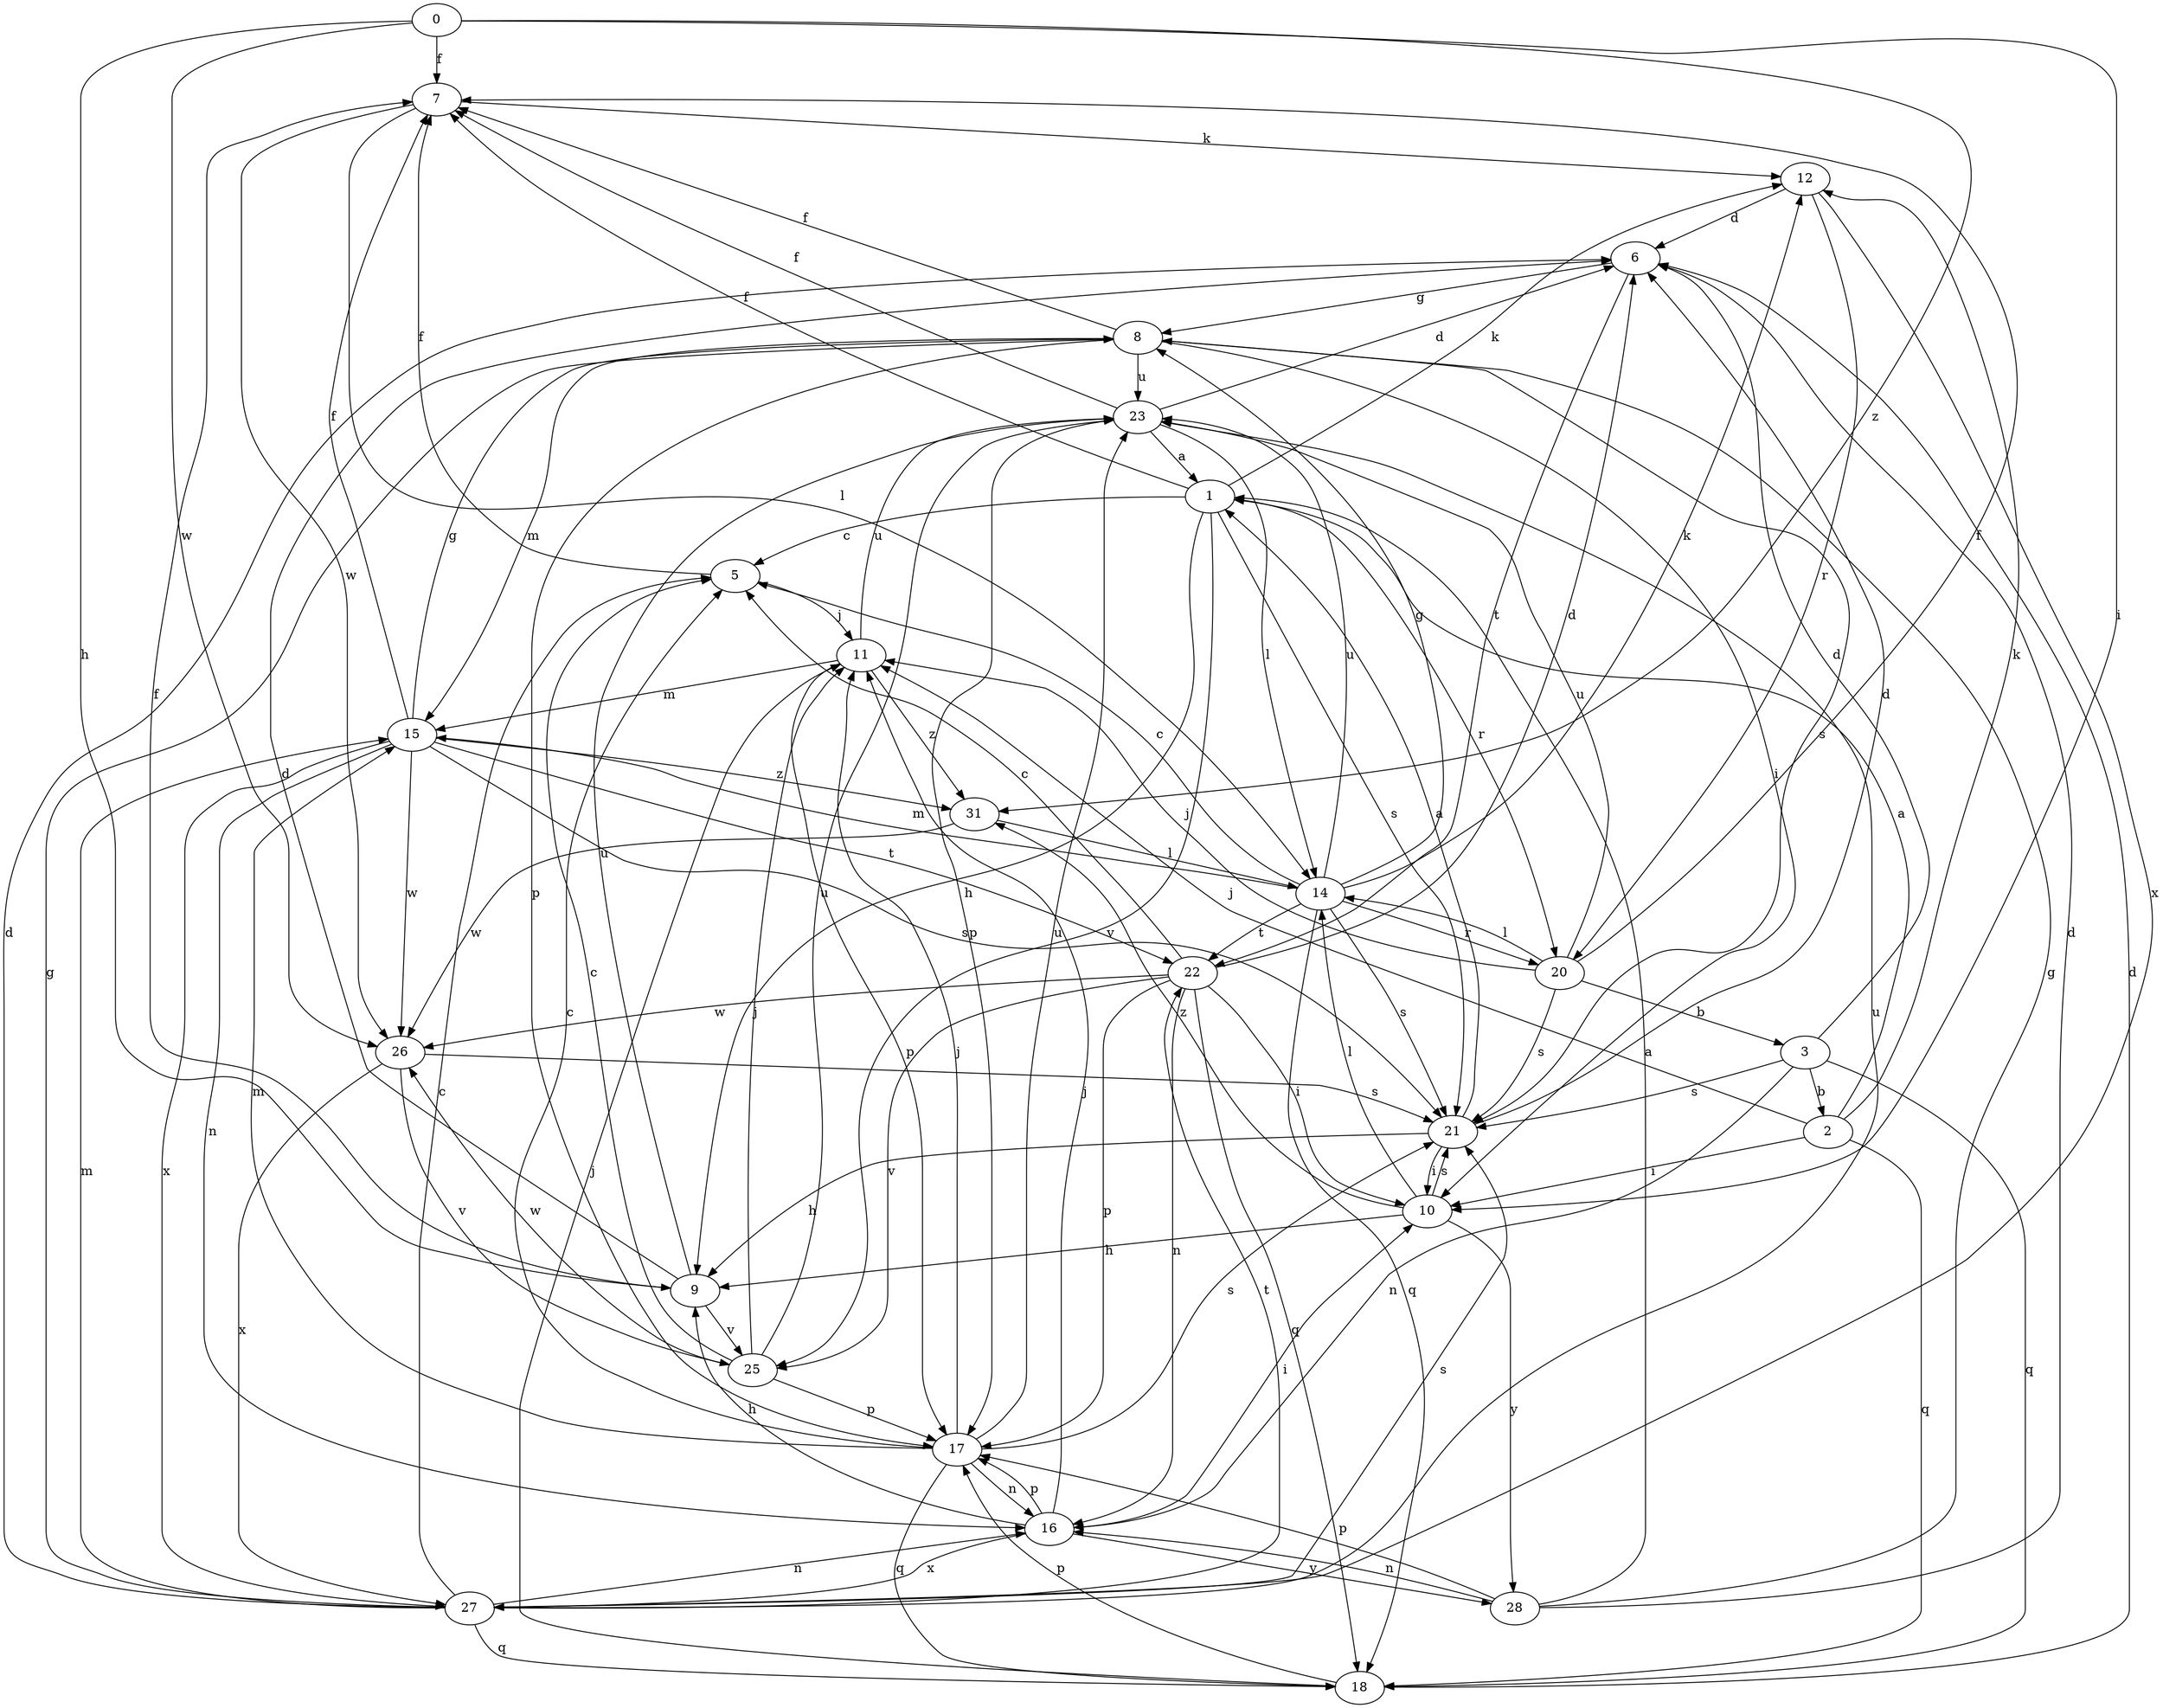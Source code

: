 strict digraph  {
0;
1;
2;
3;
5;
6;
7;
8;
9;
10;
11;
12;
14;
15;
16;
17;
18;
20;
21;
22;
23;
25;
26;
27;
28;
31;
0 -> 7  [label=f];
0 -> 9  [label=h];
0 -> 10  [label=i];
0 -> 26  [label=w];
0 -> 31  [label=z];
1 -> 5  [label=c];
1 -> 7  [label=f];
1 -> 9  [label=h];
1 -> 12  [label=k];
1 -> 20  [label=r];
1 -> 21  [label=s];
1 -> 25  [label=v];
2 -> 1  [label=a];
2 -> 10  [label=i];
2 -> 11  [label=j];
2 -> 12  [label=k];
2 -> 18  [label=q];
3 -> 2  [label=b];
3 -> 6  [label=d];
3 -> 16  [label=n];
3 -> 18  [label=q];
3 -> 21  [label=s];
5 -> 7  [label=f];
5 -> 11  [label=j];
6 -> 8  [label=g];
6 -> 22  [label=t];
7 -> 12  [label=k];
7 -> 14  [label=l];
7 -> 26  [label=w];
8 -> 7  [label=f];
8 -> 10  [label=i];
8 -> 15  [label=m];
8 -> 17  [label=p];
8 -> 21  [label=s];
8 -> 23  [label=u];
9 -> 6  [label=d];
9 -> 7  [label=f];
9 -> 23  [label=u];
9 -> 25  [label=v];
10 -> 9  [label=h];
10 -> 14  [label=l];
10 -> 21  [label=s];
10 -> 28  [label=y];
10 -> 31  [label=z];
11 -> 15  [label=m];
11 -> 17  [label=p];
11 -> 23  [label=u];
11 -> 31  [label=z];
12 -> 6  [label=d];
12 -> 20  [label=r];
12 -> 27  [label=x];
14 -> 5  [label=c];
14 -> 8  [label=g];
14 -> 12  [label=k];
14 -> 15  [label=m];
14 -> 18  [label=q];
14 -> 20  [label=r];
14 -> 21  [label=s];
14 -> 22  [label=t];
14 -> 23  [label=u];
15 -> 7  [label=f];
15 -> 8  [label=g];
15 -> 16  [label=n];
15 -> 21  [label=s];
15 -> 22  [label=t];
15 -> 26  [label=w];
15 -> 27  [label=x];
15 -> 31  [label=z];
16 -> 9  [label=h];
16 -> 10  [label=i];
16 -> 11  [label=j];
16 -> 17  [label=p];
16 -> 27  [label=x];
16 -> 28  [label=y];
17 -> 5  [label=c];
17 -> 11  [label=j];
17 -> 15  [label=m];
17 -> 16  [label=n];
17 -> 18  [label=q];
17 -> 21  [label=s];
17 -> 23  [label=u];
18 -> 6  [label=d];
18 -> 11  [label=j];
18 -> 17  [label=p];
20 -> 3  [label=b];
20 -> 7  [label=f];
20 -> 11  [label=j];
20 -> 14  [label=l];
20 -> 21  [label=s];
20 -> 23  [label=u];
21 -> 1  [label=a];
21 -> 6  [label=d];
21 -> 9  [label=h];
21 -> 10  [label=i];
22 -> 5  [label=c];
22 -> 6  [label=d];
22 -> 10  [label=i];
22 -> 16  [label=n];
22 -> 17  [label=p];
22 -> 18  [label=q];
22 -> 25  [label=v];
22 -> 26  [label=w];
23 -> 1  [label=a];
23 -> 6  [label=d];
23 -> 7  [label=f];
23 -> 14  [label=l];
23 -> 17  [label=p];
25 -> 5  [label=c];
25 -> 11  [label=j];
25 -> 17  [label=p];
25 -> 23  [label=u];
25 -> 26  [label=w];
26 -> 21  [label=s];
26 -> 25  [label=v];
26 -> 27  [label=x];
27 -> 5  [label=c];
27 -> 6  [label=d];
27 -> 8  [label=g];
27 -> 15  [label=m];
27 -> 16  [label=n];
27 -> 18  [label=q];
27 -> 21  [label=s];
27 -> 22  [label=t];
27 -> 23  [label=u];
28 -> 1  [label=a];
28 -> 6  [label=d];
28 -> 8  [label=g];
28 -> 16  [label=n];
28 -> 17  [label=p];
31 -> 14  [label=l];
31 -> 26  [label=w];
}

